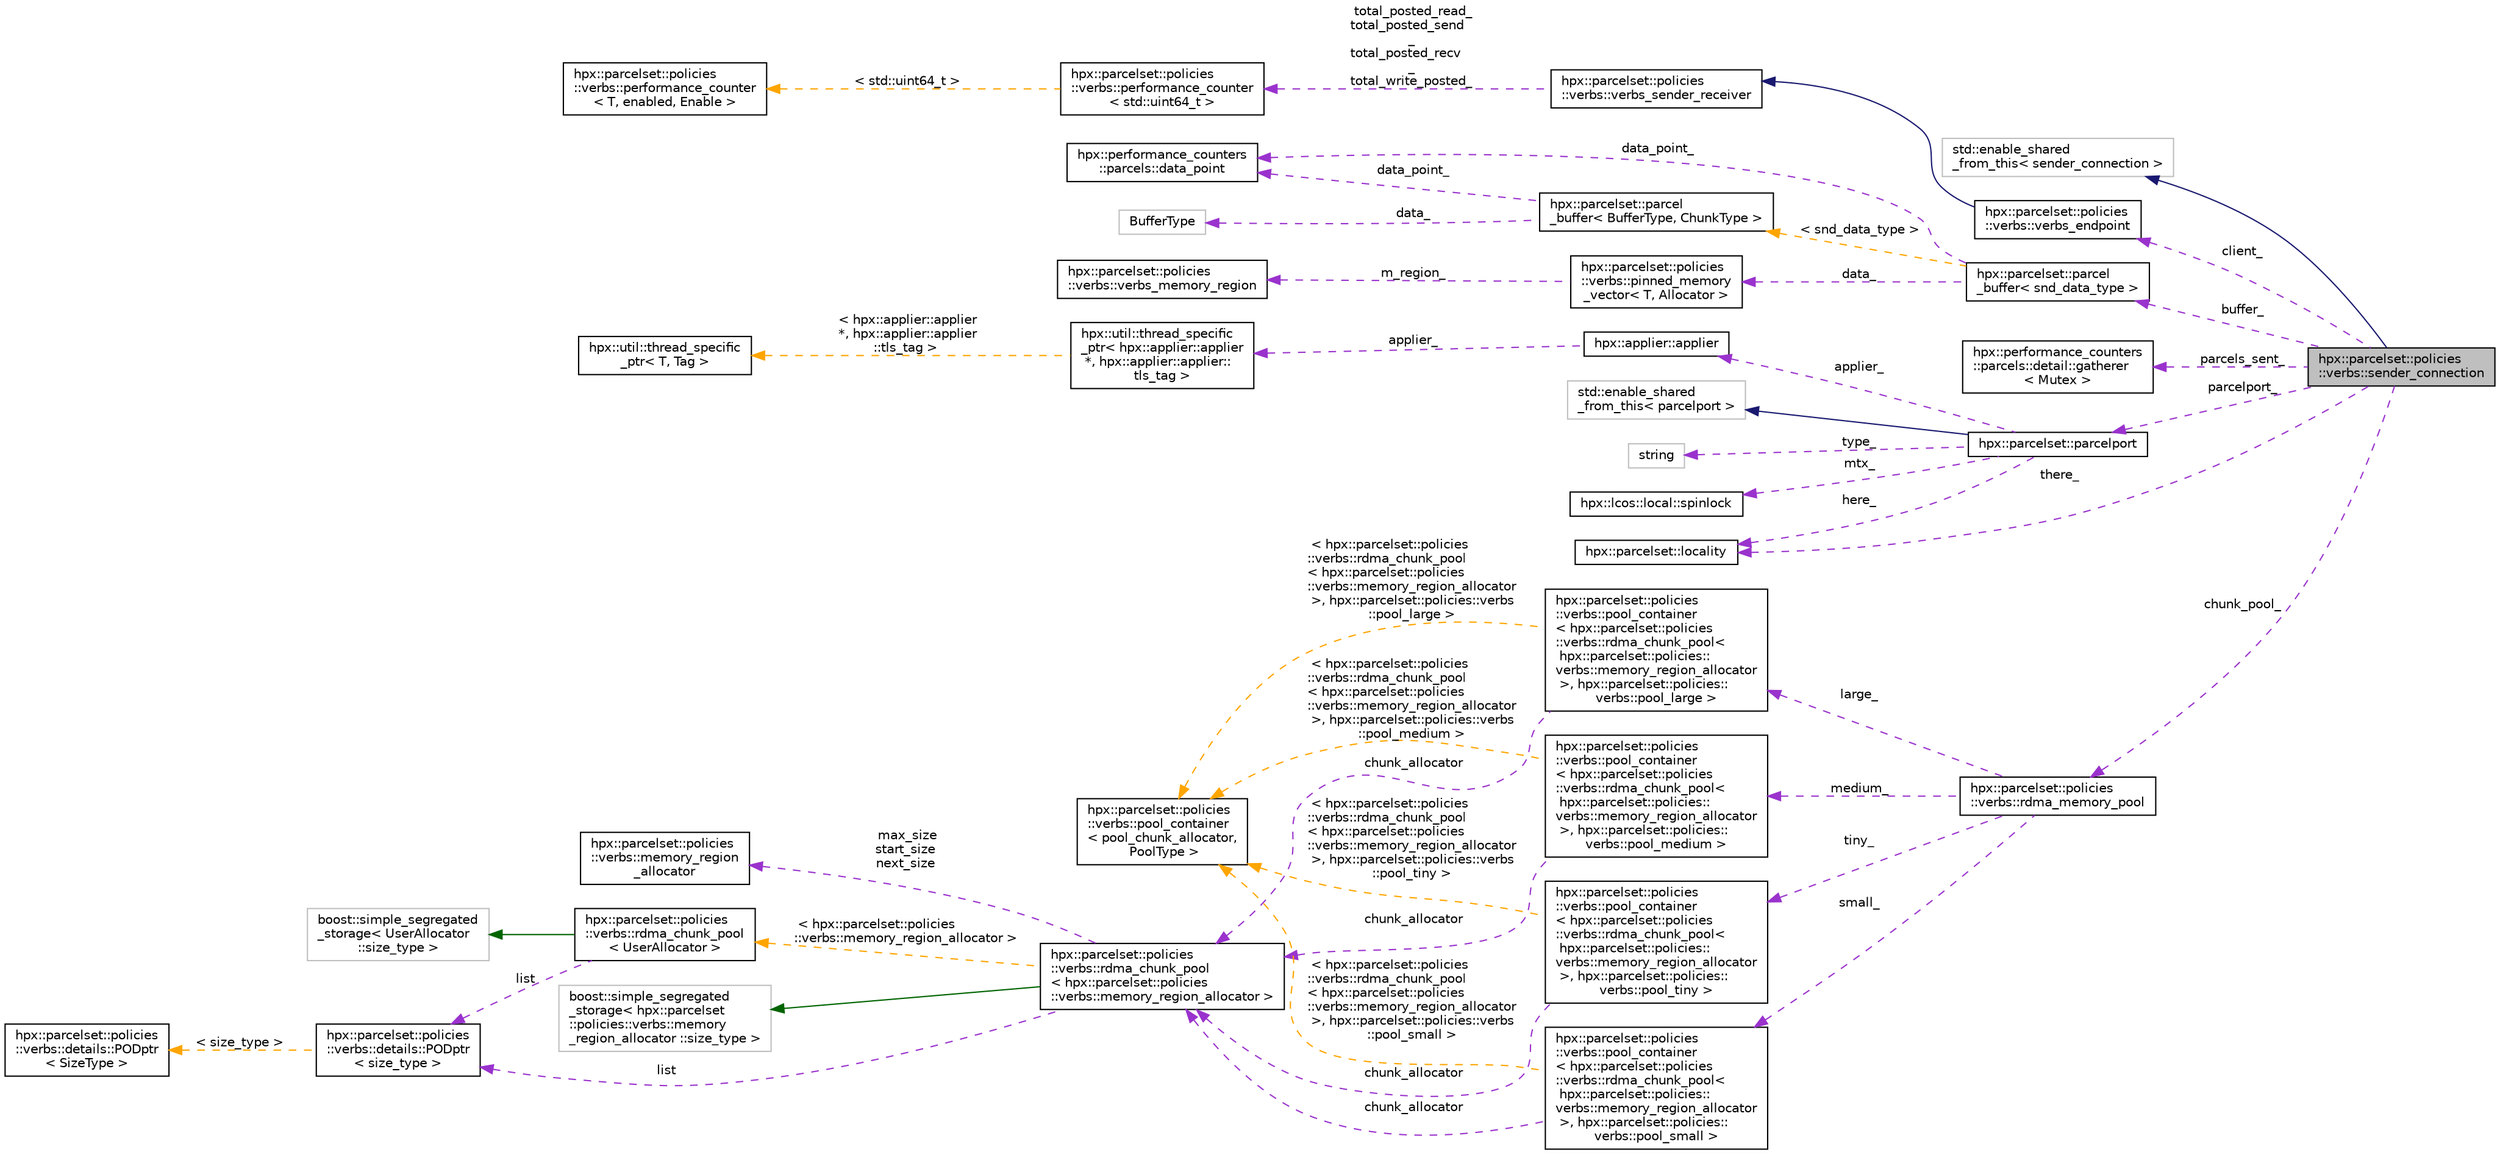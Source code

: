 digraph "hpx::parcelset::policies::verbs::sender_connection"
{
  edge [fontname="Helvetica",fontsize="10",labelfontname="Helvetica",labelfontsize="10"];
  node [fontname="Helvetica",fontsize="10",shape=record];
  rankdir="LR";
  Node2 [label="hpx::parcelset::policies\l::verbs::sender_connection",height=0.2,width=0.4,color="black", fillcolor="grey75", style="filled", fontcolor="black"];
  Node3 -> Node2 [dir="back",color="midnightblue",fontsize="10",style="solid",fontname="Helvetica"];
  Node3 [label="std::enable_shared\l_from_this\< sender_connection \>",height=0.2,width=0.4,color="grey75", fillcolor="white", style="filled"];
  Node4 -> Node2 [dir="back",color="darkorchid3",fontsize="10",style="dashed",label=" client_" ,fontname="Helvetica"];
  Node4 [label="hpx::parcelset::policies\l::verbs::verbs_endpoint",height=0.2,width=0.4,color="black", fillcolor="white", style="filled",URL="$df/d2d/classhpx_1_1parcelset_1_1policies_1_1verbs_1_1verbs__endpoint.html"];
  Node5 -> Node4 [dir="back",color="midnightblue",fontsize="10",style="solid",fontname="Helvetica"];
  Node5 [label="hpx::parcelset::policies\l::verbs::verbs_sender_receiver",height=0.2,width=0.4,color="black", fillcolor="white", style="filled",URL="$d3/d4f/structhpx_1_1parcelset_1_1policies_1_1verbs_1_1verbs__sender__receiver.html"];
  Node6 -> Node5 [dir="back",color="darkorchid3",fontsize="10",style="dashed",label=" total_posted_read_\ntotal_posted_send\l_\ntotal_posted_recv\l_\ntotal_write_posted_" ,fontname="Helvetica"];
  Node6 [label="hpx::parcelset::policies\l::verbs::performance_counter\l\< std::uint64_t \>",height=0.2,width=0.4,color="black", fillcolor="white", style="filled",URL="$de/dae/structhpx_1_1parcelset_1_1policies_1_1verbs_1_1performance__counter.html"];
  Node7 -> Node6 [dir="back",color="orange",fontsize="10",style="dashed",label=" \< std::uint64_t \>" ,fontname="Helvetica"];
  Node7 [label="hpx::parcelset::policies\l::verbs::performance_counter\l\< T, enabled, Enable \>",height=0.2,width=0.4,color="black", fillcolor="white", style="filled",URL="$de/dae/structhpx_1_1parcelset_1_1policies_1_1verbs_1_1performance__counter.html"];
  Node8 -> Node2 [dir="back",color="darkorchid3",fontsize="10",style="dashed",label=" buffer_" ,fontname="Helvetica"];
  Node8 [label="hpx::parcelset::parcel\l_buffer\< snd_data_type \>",height=0.2,width=0.4,color="black", fillcolor="white", style="filled",URL="$da/db5/structhpx_1_1parcelset_1_1parcel__buffer.html"];
  Node9 -> Node8 [dir="back",color="darkorchid3",fontsize="10",style="dashed",label=" data_point_" ,fontname="Helvetica"];
  Node9 [label="hpx::performance_counters\l::parcels::data_point",height=0.2,width=0.4,color="black", fillcolor="white", style="filled",URL="$d4/de7/structhpx_1_1performance__counters_1_1parcels_1_1data__point.html",tooltip="A data_point collects all timing and statistical information for a single parcel (either sent or rece..."];
  Node10 -> Node8 [dir="back",color="darkorchid3",fontsize="10",style="dashed",label=" data_" ,fontname="Helvetica"];
  Node10 [label="hpx::parcelset::policies\l::verbs::pinned_memory\l_vector\< T, Allocator \>",height=0.2,width=0.4,color="black", fillcolor="white", style="filled",URL="$d4/d9a/classhpx_1_1parcelset_1_1policies_1_1verbs_1_1pinned__memory__vector.html"];
  Node11 -> Node10 [dir="back",color="darkorchid3",fontsize="10",style="dashed",label=" m_region_" ,fontname="Helvetica"];
  Node11 [label="hpx::parcelset::policies\l::verbs::verbs_memory_region",height=0.2,width=0.4,color="black", fillcolor="white", style="filled",URL="$d5/d23/structhpx_1_1parcelset_1_1policies_1_1verbs_1_1verbs__memory__region.html"];
  Node12 -> Node8 [dir="back",color="orange",fontsize="10",style="dashed",label=" \< snd_data_type \>" ,fontname="Helvetica"];
  Node12 [label="hpx::parcelset::parcel\l_buffer\< BufferType, ChunkType \>",height=0.2,width=0.4,color="black", fillcolor="white", style="filled",URL="$da/db5/structhpx_1_1parcelset_1_1parcel__buffer.html"];
  Node9 -> Node12 [dir="back",color="darkorchid3",fontsize="10",style="dashed",label=" data_point_" ,fontname="Helvetica"];
  Node13 -> Node12 [dir="back",color="darkorchid3",fontsize="10",style="dashed",label=" data_" ,fontname="Helvetica"];
  Node13 [label="BufferType",height=0.2,width=0.4,color="grey75", fillcolor="white", style="filled"];
  Node14 -> Node2 [dir="back",color="darkorchid3",fontsize="10",style="dashed",label=" parcels_sent_" ,fontname="Helvetica"];
  Node14 [label="hpx::performance_counters\l::parcels::detail::gatherer\l\< Mutex \>",height=0.2,width=0.4,color="black", fillcolor="white", style="filled",URL="$de/db4/classhpx_1_1performance__counters_1_1parcels_1_1detail_1_1gatherer.html",tooltip="Collect statistics information about parcels sent and received. "];
  Node15 -> Node2 [dir="back",color="darkorchid3",fontsize="10",style="dashed",label=" parcelport_" ,fontname="Helvetica"];
  Node15 [label="hpx::parcelset::parcelport",height=0.2,width=0.4,color="black", fillcolor="white", style="filled",URL="$d9/d67/classhpx_1_1parcelset_1_1parcelport.html"];
  Node16 -> Node15 [dir="back",color="midnightblue",fontsize="10",style="solid",fontname="Helvetica"];
  Node16 [label="std::enable_shared\l_from_this\< parcelport \>",height=0.2,width=0.4,color="grey75", fillcolor="white", style="filled"];
  Node17 -> Node15 [dir="back",color="darkorchid3",fontsize="10",style="dashed",label=" type_" ,fontname="Helvetica"];
  Node17 [label="string",height=0.2,width=0.4,color="grey75", fillcolor="white", style="filled"];
  Node18 -> Node15 [dir="back",color="darkorchid3",fontsize="10",style="dashed",label=" mtx_" ,fontname="Helvetica"];
  Node18 [label="hpx::lcos::local::spinlock",height=0.2,width=0.4,color="black", fillcolor="white", style="filled",URL="$da/dbc/structhpx_1_1lcos_1_1local_1_1spinlock.html",tooltip="boost::mutex-compatible spinlock class "];
  Node19 -> Node15 [dir="back",color="darkorchid3",fontsize="10",style="dashed",label=" here_" ,fontname="Helvetica"];
  Node19 [label="hpx::parcelset::locality",height=0.2,width=0.4,color="black", fillcolor="white", style="filled",URL="$d7/d8f/classhpx_1_1parcelset_1_1locality.html"];
  Node20 -> Node15 [dir="back",color="darkorchid3",fontsize="10",style="dashed",label=" applier_" ,fontname="Helvetica"];
  Node20 [label="hpx::applier::applier",height=0.2,width=0.4,color="black", fillcolor="white", style="filled",URL="$da/dcb/classhpx_1_1applier_1_1applier.html"];
  Node21 -> Node20 [dir="back",color="darkorchid3",fontsize="10",style="dashed",label=" applier_" ,fontname="Helvetica"];
  Node21 [label="hpx::util::thread_specific\l_ptr\< hpx::applier::applier\l *, hpx::applier::applier::\ltls_tag \>",height=0.2,width=0.4,color="black", fillcolor="white", style="filled",URL="$d4/d4c/structhpx_1_1util_1_1thread__specific__ptr.html"];
  Node22 -> Node21 [dir="back",color="orange",fontsize="10",style="dashed",label=" \< hpx::applier::applier\l *, hpx::applier::applier\l::tls_tag \>" ,fontname="Helvetica"];
  Node22 [label="hpx::util::thread_specific\l_ptr\< T, Tag \>",height=0.2,width=0.4,color="black", fillcolor="white", style="filled",URL="$d4/d4c/structhpx_1_1util_1_1thread__specific__ptr.html"];
  Node19 -> Node2 [dir="back",color="darkorchid3",fontsize="10",style="dashed",label=" there_" ,fontname="Helvetica"];
  Node23 -> Node2 [dir="back",color="darkorchid3",fontsize="10",style="dashed",label=" chunk_pool_" ,fontname="Helvetica"];
  Node23 [label="hpx::parcelset::policies\l::verbs::rdma_memory_pool",height=0.2,width=0.4,color="black", fillcolor="white", style="filled",URL="$d8/d75/structhpx_1_1parcelset_1_1policies_1_1verbs_1_1rdma__memory__pool.html"];
  Node24 -> Node23 [dir="back",color="darkorchid3",fontsize="10",style="dashed",label=" medium_" ,fontname="Helvetica"];
  Node24 [label="hpx::parcelset::policies\l::verbs::pool_container\l\< hpx::parcelset::policies\l::verbs::rdma_chunk_pool\<\l hpx::parcelset::policies::\lverbs::memory_region_allocator\l \>, hpx::parcelset::policies::\lverbs::pool_medium \>",height=0.2,width=0.4,color="black", fillcolor="white", style="filled",URL="$df/d1c/structhpx_1_1parcelset_1_1policies_1_1verbs_1_1pool__container.html"];
  Node25 -> Node24 [dir="back",color="darkorchid3",fontsize="10",style="dashed",label=" chunk_allocator" ,fontname="Helvetica"];
  Node25 [label="hpx::parcelset::policies\l::verbs::rdma_chunk_pool\l\< hpx::parcelset::policies\l::verbs::memory_region_allocator \>",height=0.2,width=0.4,color="black", fillcolor="white", style="filled",URL="$db/d78/classhpx_1_1parcelset_1_1policies_1_1verbs_1_1rdma__chunk__pool.html"];
  Node26 -> Node25 [dir="back",color="darkgreen",fontsize="10",style="solid",fontname="Helvetica"];
  Node26 [label="boost::simple_segregated\l_storage\< hpx::parcelset\l::policies::verbs::memory\l_region_allocator ::size_type \>",height=0.2,width=0.4,color="grey75", fillcolor="white", style="filled"];
  Node27 -> Node25 [dir="back",color="darkorchid3",fontsize="10",style="dashed",label=" list" ,fontname="Helvetica"];
  Node27 [label="hpx::parcelset::policies\l::verbs::details::PODptr\l\< size_type \>",height=0.2,width=0.4,color="black", fillcolor="white", style="filled",URL="$d1/d19/classhpx_1_1parcelset_1_1policies_1_1verbs_1_1details_1_1_p_o_dptr.html"];
  Node28 -> Node27 [dir="back",color="orange",fontsize="10",style="dashed",label=" \< size_type \>" ,fontname="Helvetica"];
  Node28 [label="hpx::parcelset::policies\l::verbs::details::PODptr\l\< SizeType \>",height=0.2,width=0.4,color="black", fillcolor="white", style="filled",URL="$d1/d19/classhpx_1_1parcelset_1_1policies_1_1verbs_1_1details_1_1_p_o_dptr.html",tooltip="Implemention only. "];
  Node29 -> Node25 [dir="back",color="darkorchid3",fontsize="10",style="dashed",label=" max_size\nstart_size\nnext_size" ,fontname="Helvetica"];
  Node29 [label="hpx::parcelset::policies\l::verbs::memory_region\l_allocator",height=0.2,width=0.4,color="black", fillcolor="white", style="filled",URL="$d2/dc3/structhpx_1_1parcelset_1_1policies_1_1verbs_1_1memory__region__allocator.html"];
  Node30 -> Node25 [dir="back",color="orange",fontsize="10",style="dashed",label=" \< hpx::parcelset::policies\l::verbs::memory_region_allocator \>" ,fontname="Helvetica"];
  Node30 [label="hpx::parcelset::policies\l::verbs::rdma_chunk_pool\l\< UserAllocator \>",height=0.2,width=0.4,color="black", fillcolor="white", style="filled",URL="$db/d78/classhpx_1_1parcelset_1_1policies_1_1verbs_1_1rdma__chunk__pool.html",tooltip="A fast memory allocator that guarantees proper alignment of all allocated chunks. ..."];
  Node31 -> Node30 [dir="back",color="darkgreen",fontsize="10",style="solid",fontname="Helvetica"];
  Node31 [label="boost::simple_segregated\l_storage\< UserAllocator\l::size_type \>",height=0.2,width=0.4,color="grey75", fillcolor="white", style="filled"];
  Node27 -> Node30 [dir="back",color="darkorchid3",fontsize="10",style="dashed",label=" list" ,fontname="Helvetica"];
  Node32 -> Node24 [dir="back",color="orange",fontsize="10",style="dashed",label=" \< hpx::parcelset::policies\l::verbs::rdma_chunk_pool\l\< hpx::parcelset::policies\l::verbs::memory_region_allocator\l \>, hpx::parcelset::policies::verbs\l::pool_medium \>" ,fontname="Helvetica"];
  Node32 [label="hpx::parcelset::policies\l::verbs::pool_container\l\< pool_chunk_allocator,\l PoolType \>",height=0.2,width=0.4,color="black", fillcolor="white", style="filled",URL="$df/d1c/structhpx_1_1parcelset_1_1policies_1_1verbs_1_1pool__container.html"];
  Node33 -> Node23 [dir="back",color="darkorchid3",fontsize="10",style="dashed",label=" large_" ,fontname="Helvetica"];
  Node33 [label="hpx::parcelset::policies\l::verbs::pool_container\l\< hpx::parcelset::policies\l::verbs::rdma_chunk_pool\<\l hpx::parcelset::policies::\lverbs::memory_region_allocator\l \>, hpx::parcelset::policies::\lverbs::pool_large \>",height=0.2,width=0.4,color="black", fillcolor="white", style="filled",URL="$df/d1c/structhpx_1_1parcelset_1_1policies_1_1verbs_1_1pool__container.html"];
  Node25 -> Node33 [dir="back",color="darkorchid3",fontsize="10",style="dashed",label=" chunk_allocator" ,fontname="Helvetica"];
  Node32 -> Node33 [dir="back",color="orange",fontsize="10",style="dashed",label=" \< hpx::parcelset::policies\l::verbs::rdma_chunk_pool\l\< hpx::parcelset::policies\l::verbs::memory_region_allocator\l \>, hpx::parcelset::policies::verbs\l::pool_large \>" ,fontname="Helvetica"];
  Node34 -> Node23 [dir="back",color="darkorchid3",fontsize="10",style="dashed",label=" tiny_" ,fontname="Helvetica"];
  Node34 [label="hpx::parcelset::policies\l::verbs::pool_container\l\< hpx::parcelset::policies\l::verbs::rdma_chunk_pool\<\l hpx::parcelset::policies::\lverbs::memory_region_allocator\l \>, hpx::parcelset::policies::\lverbs::pool_tiny \>",height=0.2,width=0.4,color="black", fillcolor="white", style="filled",URL="$df/d1c/structhpx_1_1parcelset_1_1policies_1_1verbs_1_1pool__container.html"];
  Node25 -> Node34 [dir="back",color="darkorchid3",fontsize="10",style="dashed",label=" chunk_allocator" ,fontname="Helvetica"];
  Node32 -> Node34 [dir="back",color="orange",fontsize="10",style="dashed",label=" \< hpx::parcelset::policies\l::verbs::rdma_chunk_pool\l\< hpx::parcelset::policies\l::verbs::memory_region_allocator\l \>, hpx::parcelset::policies::verbs\l::pool_tiny \>" ,fontname="Helvetica"];
  Node35 -> Node23 [dir="back",color="darkorchid3",fontsize="10",style="dashed",label=" small_" ,fontname="Helvetica"];
  Node35 [label="hpx::parcelset::policies\l::verbs::pool_container\l\< hpx::parcelset::policies\l::verbs::rdma_chunk_pool\<\l hpx::parcelset::policies::\lverbs::memory_region_allocator\l \>, hpx::parcelset::policies::\lverbs::pool_small \>",height=0.2,width=0.4,color="black", fillcolor="white", style="filled",URL="$df/d1c/structhpx_1_1parcelset_1_1policies_1_1verbs_1_1pool__container.html"];
  Node25 -> Node35 [dir="back",color="darkorchid3",fontsize="10",style="dashed",label=" chunk_allocator" ,fontname="Helvetica"];
  Node32 -> Node35 [dir="back",color="orange",fontsize="10",style="dashed",label=" \< hpx::parcelset::policies\l::verbs::rdma_chunk_pool\l\< hpx::parcelset::policies\l::verbs::memory_region_allocator\l \>, hpx::parcelset::policies::verbs\l::pool_small \>" ,fontname="Helvetica"];
}
